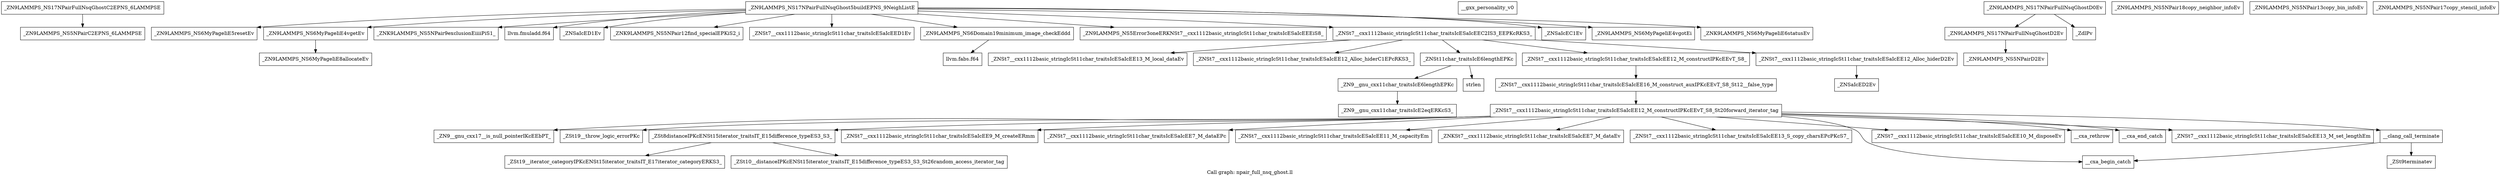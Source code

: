 digraph "Call graph: npair_full_nsq_ghost.ll" {
	label="Call graph: npair_full_nsq_ghost.ll";

	Node0x562da3a4a5d0 [shape=record,label="{_ZN9LAMMPS_NS17NPairFullNsqGhostC2EPNS_6LAMMPSE}"];
	Node0x562da3a4a5d0 -> Node0x562da3a26a90;
	Node0x562da3a26a90 [shape=record,label="{_ZN9LAMMPS_NS5NPairC2EPNS_6LAMMPSE}"];
	Node0x562da3a20e40 [shape=record,label="{_ZN9LAMMPS_NS17NPairFullNsqGhost5buildEPNS_9NeighListE}"];
	Node0x562da3a20e40 -> Node0x562da3a4a9c0;
	Node0x562da3a20e40 -> Node0x562da3a4a720;
	Node0x562da3a20e40 -> Node0x562da3a2a400;
	Node0x562da3a20e40 -> Node0x562da3a030e0;
	Node0x562da3a20e40 -> Node0x562da3a126e0;
	Node0x562da3a20e40 -> Node0x562da3a02fc0;
	Node0x562da3a20e40 -> Node0x562da3a10a60;
	Node0x562da3a20e40 -> Node0x562da39fdac0;
	Node0x562da3a20e40 -> Node0x562da3a09000;
	Node0x562da3a20e40 -> Node0x562da3a08680;
	Node0x562da3a20e40 -> Node0x562da3a421d0;
	Node0x562da3a20e40 -> Node0x562da39fdb70;
	Node0x562da3a20e40 -> Node0x562da3a17e20;
	Node0x562da3a4a9c0 [shape=record,label="{_ZN9LAMMPS_NS6MyPageIiE5resetEv}"];
	Node0x562da3a126e0 [shape=record,label="{_ZNSaIcED1Ev}"];
	Node0x562da3a4a720 [shape=record,label="{_ZN9LAMMPS_NS6MyPageIiE4vgetEv}"];
	Node0x562da3a4a720 -> Node0x562da3a1a9d0;
	Node0x562da3a2a400 [shape=record,label="{_ZNK9LAMMPS_NS5NPair9exclusionEiiiiPiS1_}"];
	Node0x562da3a030e0 [shape=record,label="{llvm.fmuladd.f64}"];
	Node0x562da3a02fc0 [shape=record,label="{_ZNK9LAMMPS_NS5NPair12find_specialEPKiS2_i}"];
	Node0x562da39fdac0 [shape=record,label="{_ZN9LAMMPS_NS6Domain19minimum_image_checkEddd}"];
	Node0x562da39fdac0 -> Node0x562da3a27ab0;
	Node0x562da39fdb70 [shape=record,label="{_ZN9LAMMPS_NS6MyPageIiE4vgotEi}"];
	Node0x562da3a17e20 [shape=record,label="{_ZNK9LAMMPS_NS6MyPageIiE6statusEv}"];
	Node0x562da3a09000 [shape=record,label="{_ZN9LAMMPS_NS5Error3oneERKNSt7__cxx1112basic_stringIcSt11char_traitsIcESaIcEEEiS8_}"];
	Node0x562da3a421d0 [shape=record,label="{_ZNSaIcEC1Ev}"];
	Node0x562da3a08680 [shape=record,label="{_ZNSt7__cxx1112basic_stringIcSt11char_traitsIcESaIcEEC2IS3_EEPKcRKS3_}"];
	Node0x562da3a08680 -> Node0x562da3a29a90;
	Node0x562da3a08680 -> Node0x562da3a2cb10;
	Node0x562da3a08680 -> Node0x562da3a405d0;
	Node0x562da3a08680 -> Node0x562da3a3e410;
	Node0x562da3a08680 -> Node0x562da3a368b0;
	Node0x562da3a37c10 [shape=record,label="{__gxx_personality_v0}"];
	Node0x562da3a10a60 [shape=record,label="{_ZNSt7__cxx1112basic_stringIcSt11char_traitsIcESaIcEED1Ev}"];
	Node0x562da3a3a5c0 [shape=record,label="{_ZN9LAMMPS_NS17NPairFullNsqGhostD2Ev}"];
	Node0x562da3a3a5c0 -> Node0x562da3a3bab0;
	Node0x562da3a3d130 [shape=record,label="{_ZN9LAMMPS_NS17NPairFullNsqGhostD0Ev}"];
	Node0x562da3a3d130 -> Node0x562da3a3a5c0;
	Node0x562da3a3d130 -> Node0x562da3a3dc70;
	Node0x562da3a3f130 [shape=record,label="{_ZN9LAMMPS_NS5NPair18copy_neighbor_infoEv}"];
	Node0x562da3a3f3f0 [shape=record,label="{_ZN9LAMMPS_NS5NPair13copy_bin_infoEv}"];
	Node0x562da3a412c0 [shape=record,label="{_ZN9LAMMPS_NS5NPair17copy_stencil_infoEv}"];
	Node0x562da3a27ab0 [shape=record,label="{llvm.fabs.f64}"];
	Node0x562da3a3bab0 [shape=record,label="{_ZN9LAMMPS_NS5NPairD2Ev}"];
	Node0x562da3a3dc70 [shape=record,label="{_ZdlPv}"];
	Node0x562da3a1a9d0 [shape=record,label="{_ZN9LAMMPS_NS6MyPageIiE8allocateEv}"];
	Node0x562da3a29a90 [shape=record,label="{_ZNSt7__cxx1112basic_stringIcSt11char_traitsIcESaIcEE13_M_local_dataEv}"];
	Node0x562da3a2cb10 [shape=record,label="{_ZNSt7__cxx1112basic_stringIcSt11char_traitsIcESaIcEE12_Alloc_hiderC1EPcRKS3_}"];
	Node0x562da3a3e410 [shape=record,label="{_ZNSt7__cxx1112basic_stringIcSt11char_traitsIcESaIcEE12_M_constructIPKcEEvT_S8_}"];
	Node0x562da3a3e410 -> Node0x562da3a453b0;
	Node0x562da3a405d0 [shape=record,label="{_ZNSt11char_traitsIcE6lengthEPKc}"];
	Node0x562da3a405d0 -> Node0x562da3a46aa0;
	Node0x562da3a405d0 -> Node0x562da3a44400;
	Node0x562da3a368b0 [shape=record,label="{_ZNSt7__cxx1112basic_stringIcSt11char_traitsIcESaIcEE12_Alloc_hiderD2Ev}"];
	Node0x562da3a368b0 -> Node0x562da3a4a2f0;
	Node0x562da3a453b0 [shape=record,label="{_ZNSt7__cxx1112basic_stringIcSt11char_traitsIcESaIcEE16_M_construct_auxIPKcEEvT_S8_St12__false_type}"];
	Node0x562da3a453b0 -> Node0x562da3a3dba0;
	Node0x562da3a3dba0 [shape=record,label="{_ZNSt7__cxx1112basic_stringIcSt11char_traitsIcESaIcEE12_M_constructIPKcEEvT_S8_St20forward_iterator_tag}"];
	Node0x562da3a3dba0 -> Node0x562da3a39aa0;
	Node0x562da3a3dba0 -> Node0x562da3a23ac0;
	Node0x562da3a3dba0 -> Node0x562da3a45290;
	Node0x562da3a3dba0 -> Node0x562da3a43b00;
	Node0x562da3a3dba0 -> Node0x562da3a44b00;
	Node0x562da3a3dba0 -> Node0x562da3a57610;
	Node0x562da3a3dba0 -> Node0x562da3a57690;
	Node0x562da3a3dba0 -> Node0x562da3a57710;
	Node0x562da3a3dba0 -> Node0x562da3a23e00;
	Node0x562da3a3dba0 -> Node0x562da3a44d50;
	Node0x562da3a3dba0 -> Node0x562da3a3cfa0;
	Node0x562da3a3dba0 -> Node0x562da39b92f0;
	Node0x562da3a3dba0 -> Node0x562da39ff950;
	Node0x562da3a3dba0 -> Node0x562da3a3dd50;
	Node0x562da3a39aa0 [shape=record,label="{_ZN9__gnu_cxx17__is_null_pointerIKcEEbPT_}"];
	Node0x562da3a23ac0 [shape=record,label="{_ZSt19__throw_logic_errorPKc}"];
	Node0x562da3a45290 [shape=record,label="{_ZSt8distanceIPKcENSt15iterator_traitsIT_E15difference_typeES3_S3_}"];
	Node0x562da3a45290 -> Node0x562da3a49b40;
	Node0x562da3a45290 -> Node0x562da3a282b0;
	Node0x562da3a44b00 [shape=record,label="{_ZNSt7__cxx1112basic_stringIcSt11char_traitsIcESaIcEE7_M_dataEPc}"];
	Node0x562da3a43b00 [shape=record,label="{_ZNSt7__cxx1112basic_stringIcSt11char_traitsIcESaIcEE9_M_createERmm}"];
	Node0x562da3a57610 [shape=record,label="{_ZNSt7__cxx1112basic_stringIcSt11char_traitsIcESaIcEE11_M_capacityEm}"];
	Node0x562da3a57710 [shape=record,label="{_ZNSt7__cxx1112basic_stringIcSt11char_traitsIcESaIcEE13_S_copy_charsEPcPKcS7_}"];
	Node0x562da3a57690 [shape=record,label="{_ZNKSt7__cxx1112basic_stringIcSt11char_traitsIcESaIcEE7_M_dataEv}"];
	Node0x562da3a23e00 [shape=record,label="{__cxa_begin_catch}"];
	Node0x562da3a44d50 [shape=record,label="{_ZNSt7__cxx1112basic_stringIcSt11char_traitsIcESaIcEE10_M_disposeEv}"];
	Node0x562da3a3cfa0 [shape=record,label="{__cxa_rethrow}"];
	Node0x562da39b92f0 [shape=record,label="{__cxa_end_catch}"];
	Node0x562da3a3dd50 [shape=record,label="{__clang_call_terminate}"];
	Node0x562da3a3dd50 -> Node0x562da3a23e00;
	Node0x562da3a3dd50 -> Node0x562da3a28570;
	Node0x562da3a28570 [shape=record,label="{_ZSt9terminatev}"];
	Node0x562da39ff950 [shape=record,label="{_ZNSt7__cxx1112basic_stringIcSt11char_traitsIcESaIcEE13_M_set_lengthEm}"];
	Node0x562da3a282b0 [shape=record,label="{_ZSt10__distanceIPKcENSt15iterator_traitsIT_E15difference_typeES3_S3_St26random_access_iterator_tag}"];
	Node0x562da3a49b40 [shape=record,label="{_ZSt19__iterator_categoryIPKcENSt15iterator_traitsIT_E17iterator_categoryERKS3_}"];
	Node0x562da3a46aa0 [shape=record,label="{_ZN9__gnu_cxx11char_traitsIcE6lengthEPKc}"];
	Node0x562da3a46aa0 -> Node0x562da3a42310;
	Node0x562da3a44400 [shape=record,label="{strlen}"];
	Node0x562da3a42310 [shape=record,label="{_ZN9__gnu_cxx11char_traitsIcE2eqERKcS3_}"];
	Node0x562da3a4a2f0 [shape=record,label="{_ZNSaIcED2Ev}"];
}
